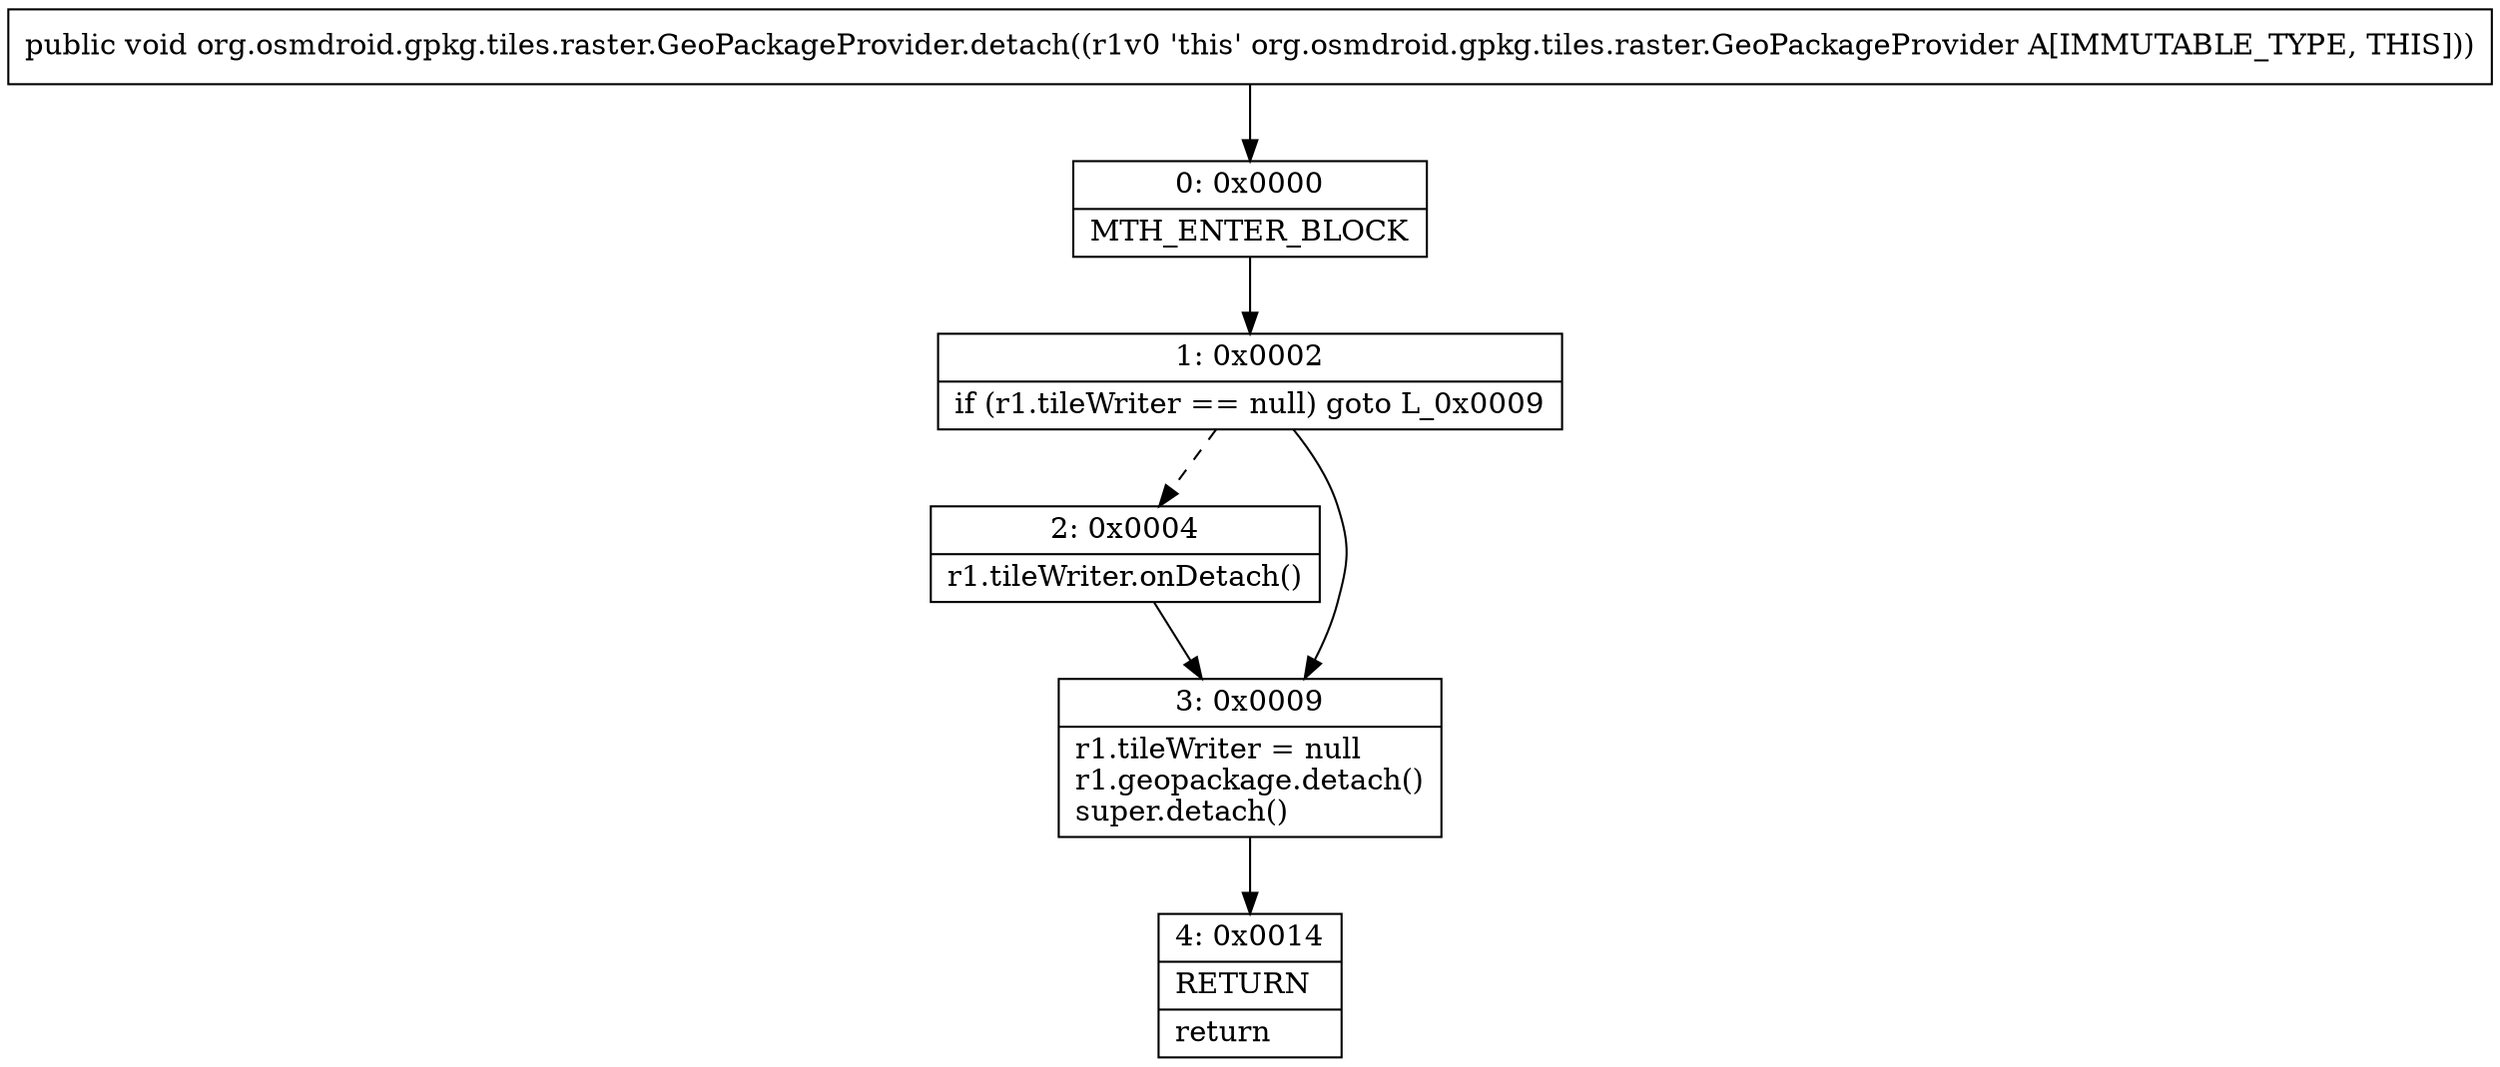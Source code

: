 digraph "CFG fororg.osmdroid.gpkg.tiles.raster.GeoPackageProvider.detach()V" {
Node_0 [shape=record,label="{0\:\ 0x0000|MTH_ENTER_BLOCK\l}"];
Node_1 [shape=record,label="{1\:\ 0x0002|if (r1.tileWriter == null) goto L_0x0009\l}"];
Node_2 [shape=record,label="{2\:\ 0x0004|r1.tileWriter.onDetach()\l}"];
Node_3 [shape=record,label="{3\:\ 0x0009|r1.tileWriter = null\lr1.geopackage.detach()\lsuper.detach()\l}"];
Node_4 [shape=record,label="{4\:\ 0x0014|RETURN\l|return\l}"];
MethodNode[shape=record,label="{public void org.osmdroid.gpkg.tiles.raster.GeoPackageProvider.detach((r1v0 'this' org.osmdroid.gpkg.tiles.raster.GeoPackageProvider A[IMMUTABLE_TYPE, THIS])) }"];
MethodNode -> Node_0;
Node_0 -> Node_1;
Node_1 -> Node_2[style=dashed];
Node_1 -> Node_3;
Node_2 -> Node_3;
Node_3 -> Node_4;
}

